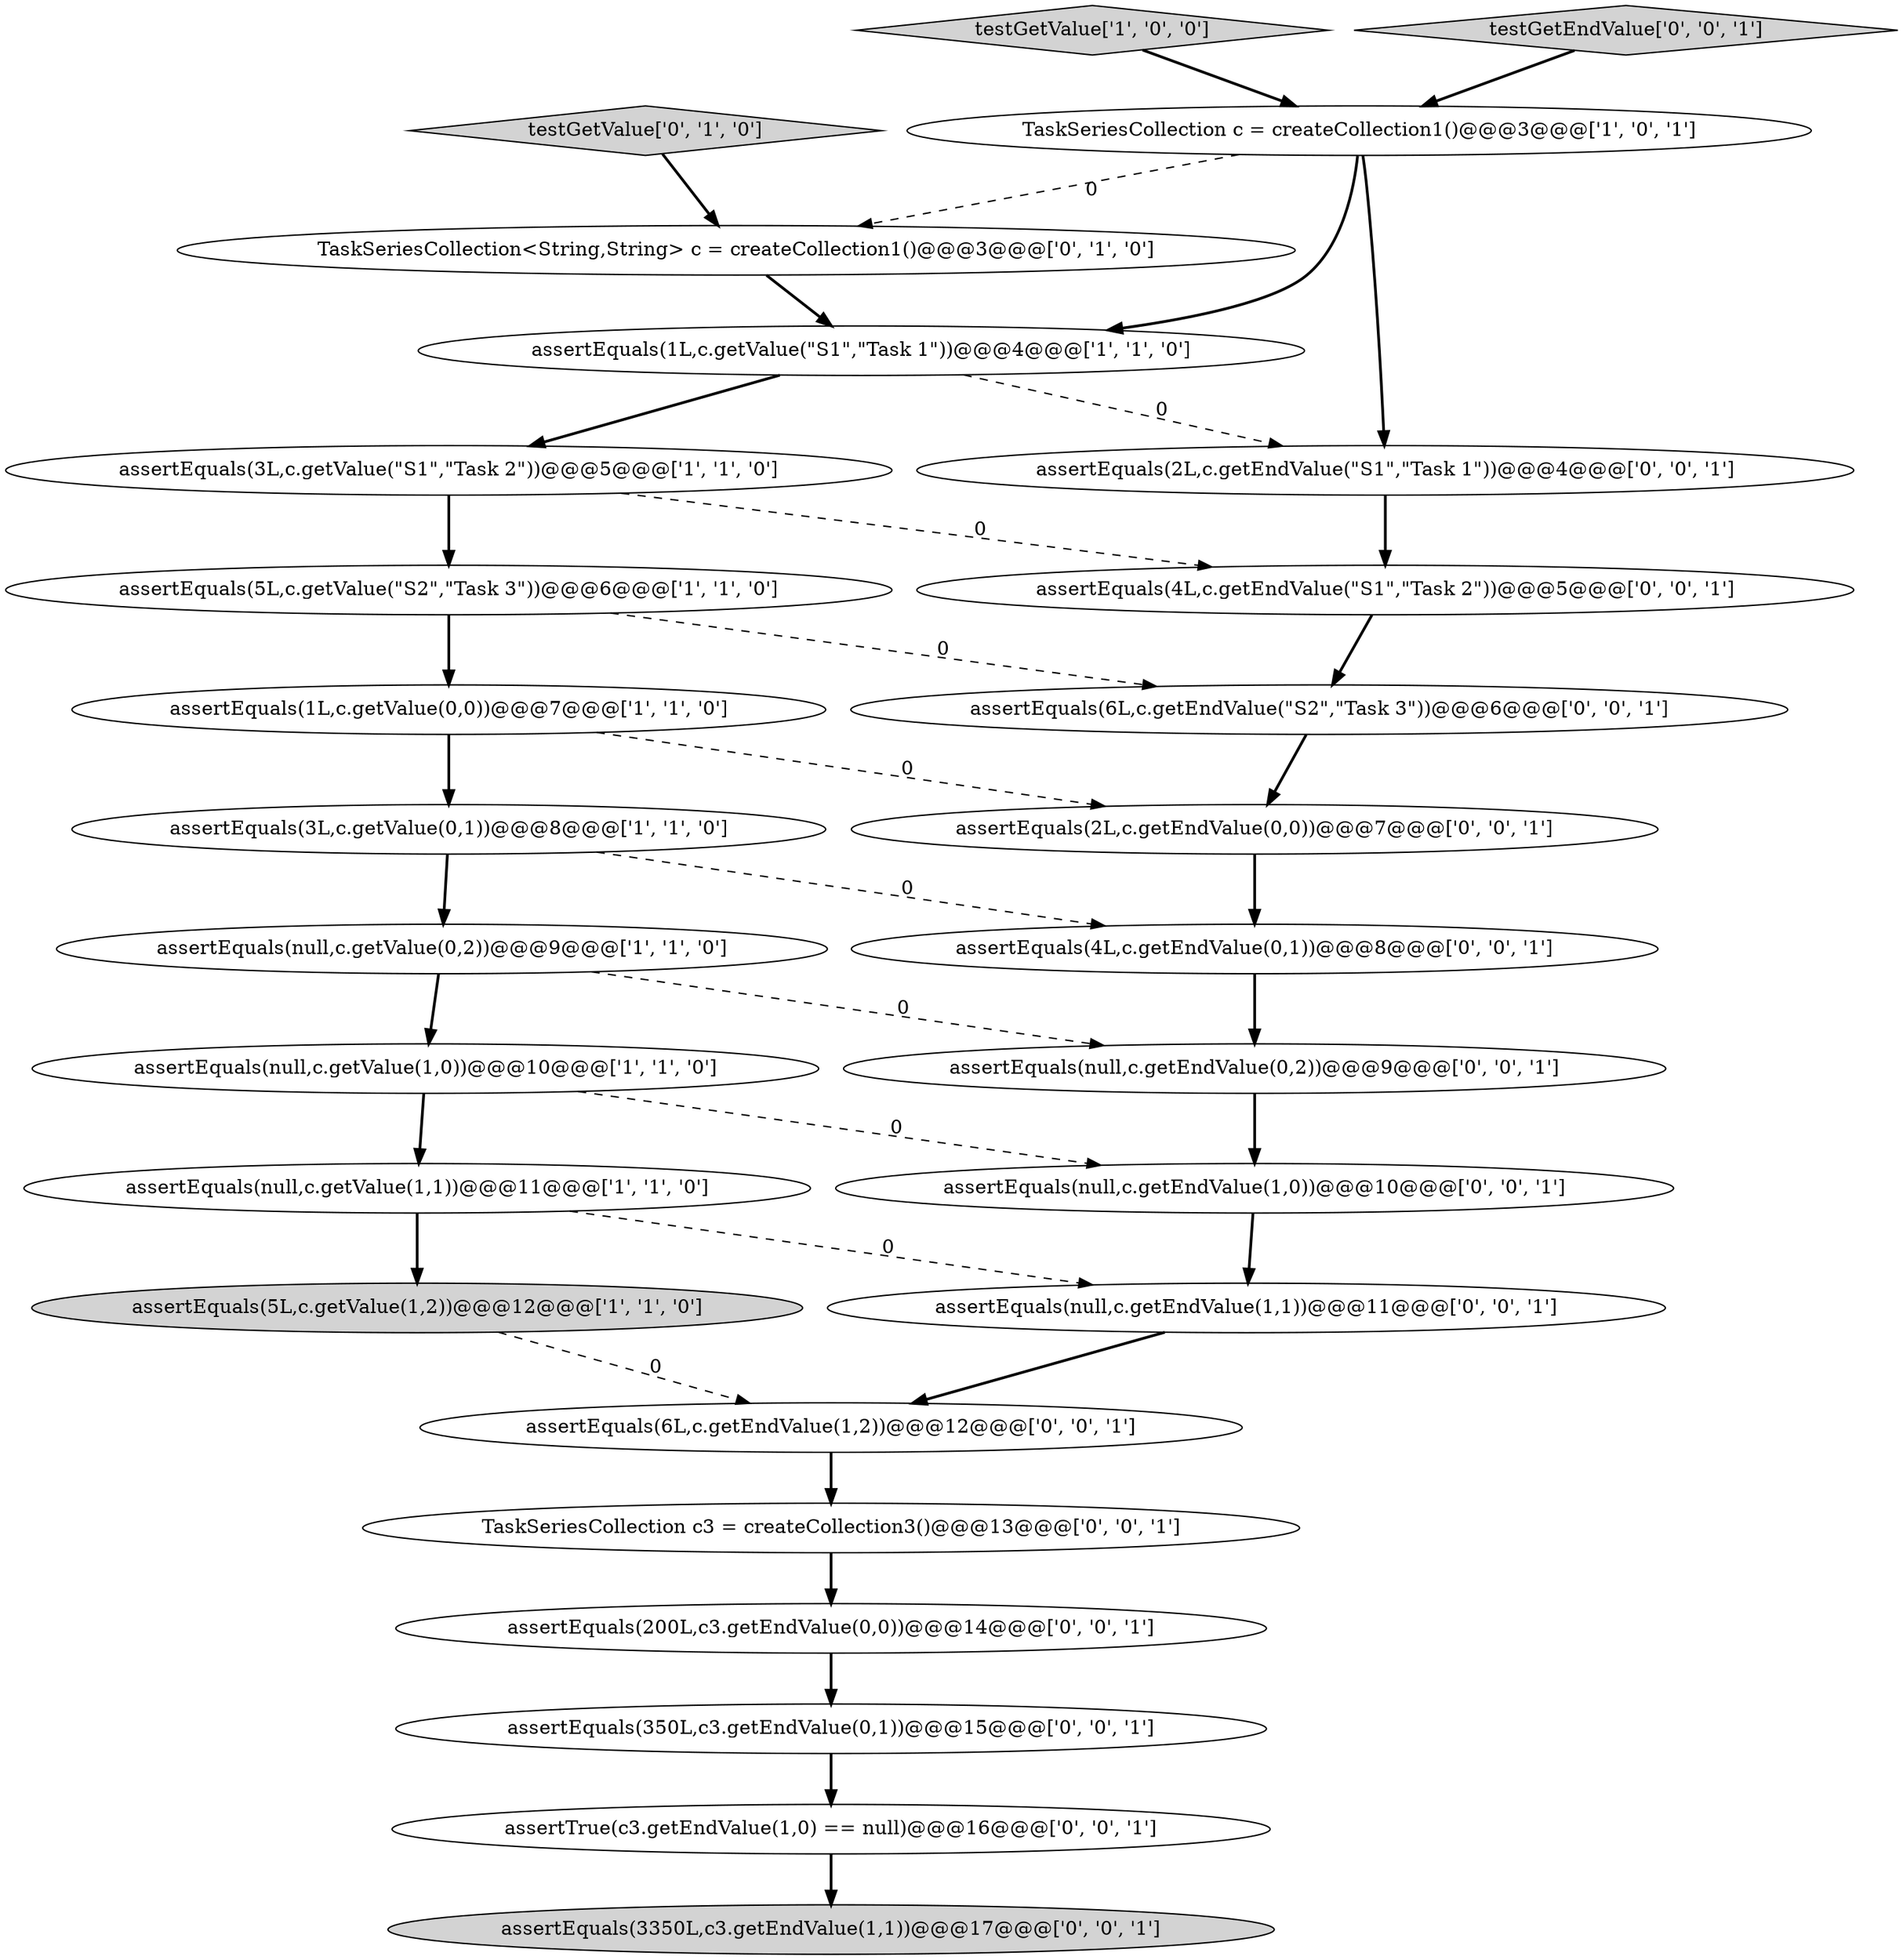 digraph {
5 [style = filled, label = "assertEquals(null,c.getValue(1,0))@@@10@@@['1', '1', '0']", fillcolor = white, shape = ellipse image = "AAA0AAABBB1BBB"];
9 [style = filled, label = "assertEquals(5L,c.getValue(1,2))@@@12@@@['1', '1', '0']", fillcolor = lightgray, shape = ellipse image = "AAA0AAABBB1BBB"];
7 [style = filled, label = "assertEquals(1L,c.getValue(0,0))@@@7@@@['1', '1', '0']", fillcolor = white, shape = ellipse image = "AAA0AAABBB1BBB"];
12 [style = filled, label = "testGetValue['0', '1', '0']", fillcolor = lightgray, shape = diamond image = "AAA0AAABBB2BBB"];
24 [style = filled, label = "assertEquals(null,c.getEndValue(0,2))@@@9@@@['0', '0', '1']", fillcolor = white, shape = ellipse image = "AAA0AAABBB3BBB"];
15 [style = filled, label = "assertEquals(4L,c.getEndValue(\"S1\",\"Task 2\"))@@@5@@@['0', '0', '1']", fillcolor = white, shape = ellipse image = "AAA0AAABBB3BBB"];
4 [style = filled, label = "assertEquals(3L,c.getValue(0,1))@@@8@@@['1', '1', '0']", fillcolor = white, shape = ellipse image = "AAA0AAABBB1BBB"];
16 [style = filled, label = "assertEquals(200L,c3.getEndValue(0,0))@@@14@@@['0', '0', '1']", fillcolor = white, shape = ellipse image = "AAA0AAABBB3BBB"];
6 [style = filled, label = "testGetValue['1', '0', '0']", fillcolor = lightgray, shape = diamond image = "AAA0AAABBB1BBB"];
10 [style = filled, label = "assertEquals(null,c.getValue(0,2))@@@9@@@['1', '1', '0']", fillcolor = white, shape = ellipse image = "AAA0AAABBB1BBB"];
0 [style = filled, label = "assertEquals(1L,c.getValue(\"S1\",\"Task 1\"))@@@4@@@['1', '1', '0']", fillcolor = white, shape = ellipse image = "AAA0AAABBB1BBB"];
14 [style = filled, label = "assertEquals(350L,c3.getEndValue(0,1))@@@15@@@['0', '0', '1']", fillcolor = white, shape = ellipse image = "AAA0AAABBB3BBB"];
2 [style = filled, label = "assertEquals(null,c.getValue(1,1))@@@11@@@['1', '1', '0']", fillcolor = white, shape = ellipse image = "AAA0AAABBB1BBB"];
21 [style = filled, label = "assertEquals(3350L,c3.getEndValue(1,1))@@@17@@@['0', '0', '1']", fillcolor = lightgray, shape = ellipse image = "AAA0AAABBB3BBB"];
27 [style = filled, label = "assertEquals(4L,c.getEndValue(0,1))@@@8@@@['0', '0', '1']", fillcolor = white, shape = ellipse image = "AAA0AAABBB3BBB"];
8 [style = filled, label = "assertEquals(5L,c.getValue(\"S2\",\"Task 3\"))@@@6@@@['1', '1', '0']", fillcolor = white, shape = ellipse image = "AAA0AAABBB1BBB"];
20 [style = filled, label = "assertEquals(null,c.getEndValue(1,0))@@@10@@@['0', '0', '1']", fillcolor = white, shape = ellipse image = "AAA0AAABBB3BBB"];
17 [style = filled, label = "assertEquals(6L,c.getEndValue(1,2))@@@12@@@['0', '0', '1']", fillcolor = white, shape = ellipse image = "AAA0AAABBB3BBB"];
26 [style = filled, label = "TaskSeriesCollection c3 = createCollection3()@@@13@@@['0', '0', '1']", fillcolor = white, shape = ellipse image = "AAA0AAABBB3BBB"];
22 [style = filled, label = "testGetEndValue['0', '0', '1']", fillcolor = lightgray, shape = diamond image = "AAA0AAABBB3BBB"];
3 [style = filled, label = "assertEquals(3L,c.getValue(\"S1\",\"Task 2\"))@@@5@@@['1', '1', '0']", fillcolor = white, shape = ellipse image = "AAA0AAABBB1BBB"];
25 [style = filled, label = "assertEquals(null,c.getEndValue(1,1))@@@11@@@['0', '0', '1']", fillcolor = white, shape = ellipse image = "AAA0AAABBB3BBB"];
11 [style = filled, label = "TaskSeriesCollection<String,String> c = createCollection1()@@@3@@@['0', '1', '0']", fillcolor = white, shape = ellipse image = "AAA1AAABBB2BBB"];
23 [style = filled, label = "assertEquals(2L,c.getEndValue(\"S1\",\"Task 1\"))@@@4@@@['0', '0', '1']", fillcolor = white, shape = ellipse image = "AAA0AAABBB3BBB"];
1 [style = filled, label = "TaskSeriesCollection c = createCollection1()@@@3@@@['1', '0', '1']", fillcolor = white, shape = ellipse image = "AAA0AAABBB1BBB"];
13 [style = filled, label = "assertEquals(2L,c.getEndValue(0,0))@@@7@@@['0', '0', '1']", fillcolor = white, shape = ellipse image = "AAA0AAABBB3BBB"];
18 [style = filled, label = "assertTrue(c3.getEndValue(1,0) == null)@@@16@@@['0', '0', '1']", fillcolor = white, shape = ellipse image = "AAA0AAABBB3BBB"];
19 [style = filled, label = "assertEquals(6L,c.getEndValue(\"S2\",\"Task 3\"))@@@6@@@['0', '0', '1']", fillcolor = white, shape = ellipse image = "AAA0AAABBB3BBB"];
5->2 [style = bold, label=""];
17->26 [style = bold, label=""];
4->27 [style = dashed, label="0"];
23->15 [style = bold, label=""];
1->11 [style = dashed, label="0"];
14->18 [style = bold, label=""];
26->16 [style = bold, label=""];
2->25 [style = dashed, label="0"];
24->20 [style = bold, label=""];
11->0 [style = bold, label=""];
9->17 [style = dashed, label="0"];
15->19 [style = bold, label=""];
0->3 [style = bold, label=""];
1->23 [style = bold, label=""];
25->17 [style = bold, label=""];
7->13 [style = dashed, label="0"];
19->13 [style = bold, label=""];
20->25 [style = bold, label=""];
2->9 [style = bold, label=""];
27->24 [style = bold, label=""];
8->19 [style = dashed, label="0"];
0->23 [style = dashed, label="0"];
10->24 [style = dashed, label="0"];
13->27 [style = bold, label=""];
7->4 [style = bold, label=""];
16->14 [style = bold, label=""];
5->20 [style = dashed, label="0"];
3->8 [style = bold, label=""];
3->15 [style = dashed, label="0"];
18->21 [style = bold, label=""];
4->10 [style = bold, label=""];
8->7 [style = bold, label=""];
12->11 [style = bold, label=""];
22->1 [style = bold, label=""];
6->1 [style = bold, label=""];
10->5 [style = bold, label=""];
1->0 [style = bold, label=""];
}
